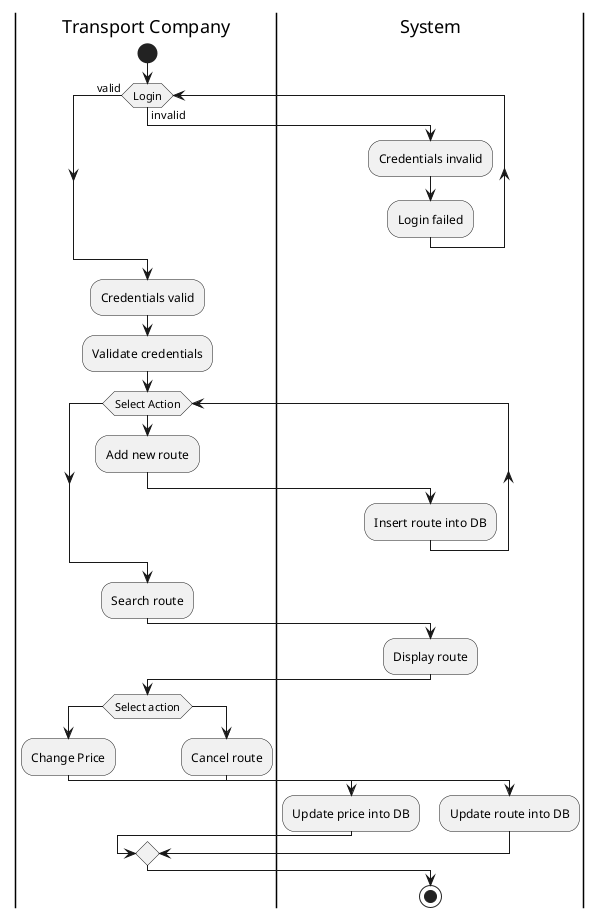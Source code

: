 @startuml
|Transport Company|
start
while(Login) is (invalid);
|System|
    :Credentials invalid;
    :Login failed;
endwhile (valid)

|Transport Company|
:Credentials valid;
:Validate credentials;

while(Select Action)
    |Transport Company|
      :Add new route;
      |System|
      :Insert route into DB;
endwhile
    |Transport Company|
    :Search route;
    |System|
    :Display route;
    |Transport Company|
    if(Select action)
        |Transport Company|
        :Change Price;
        |System|
        :Update price into DB;
    else
        |Transport Company|
        :Cancel route;
        |System|
        :Update route into DB;
    endif
stop
@enduml
